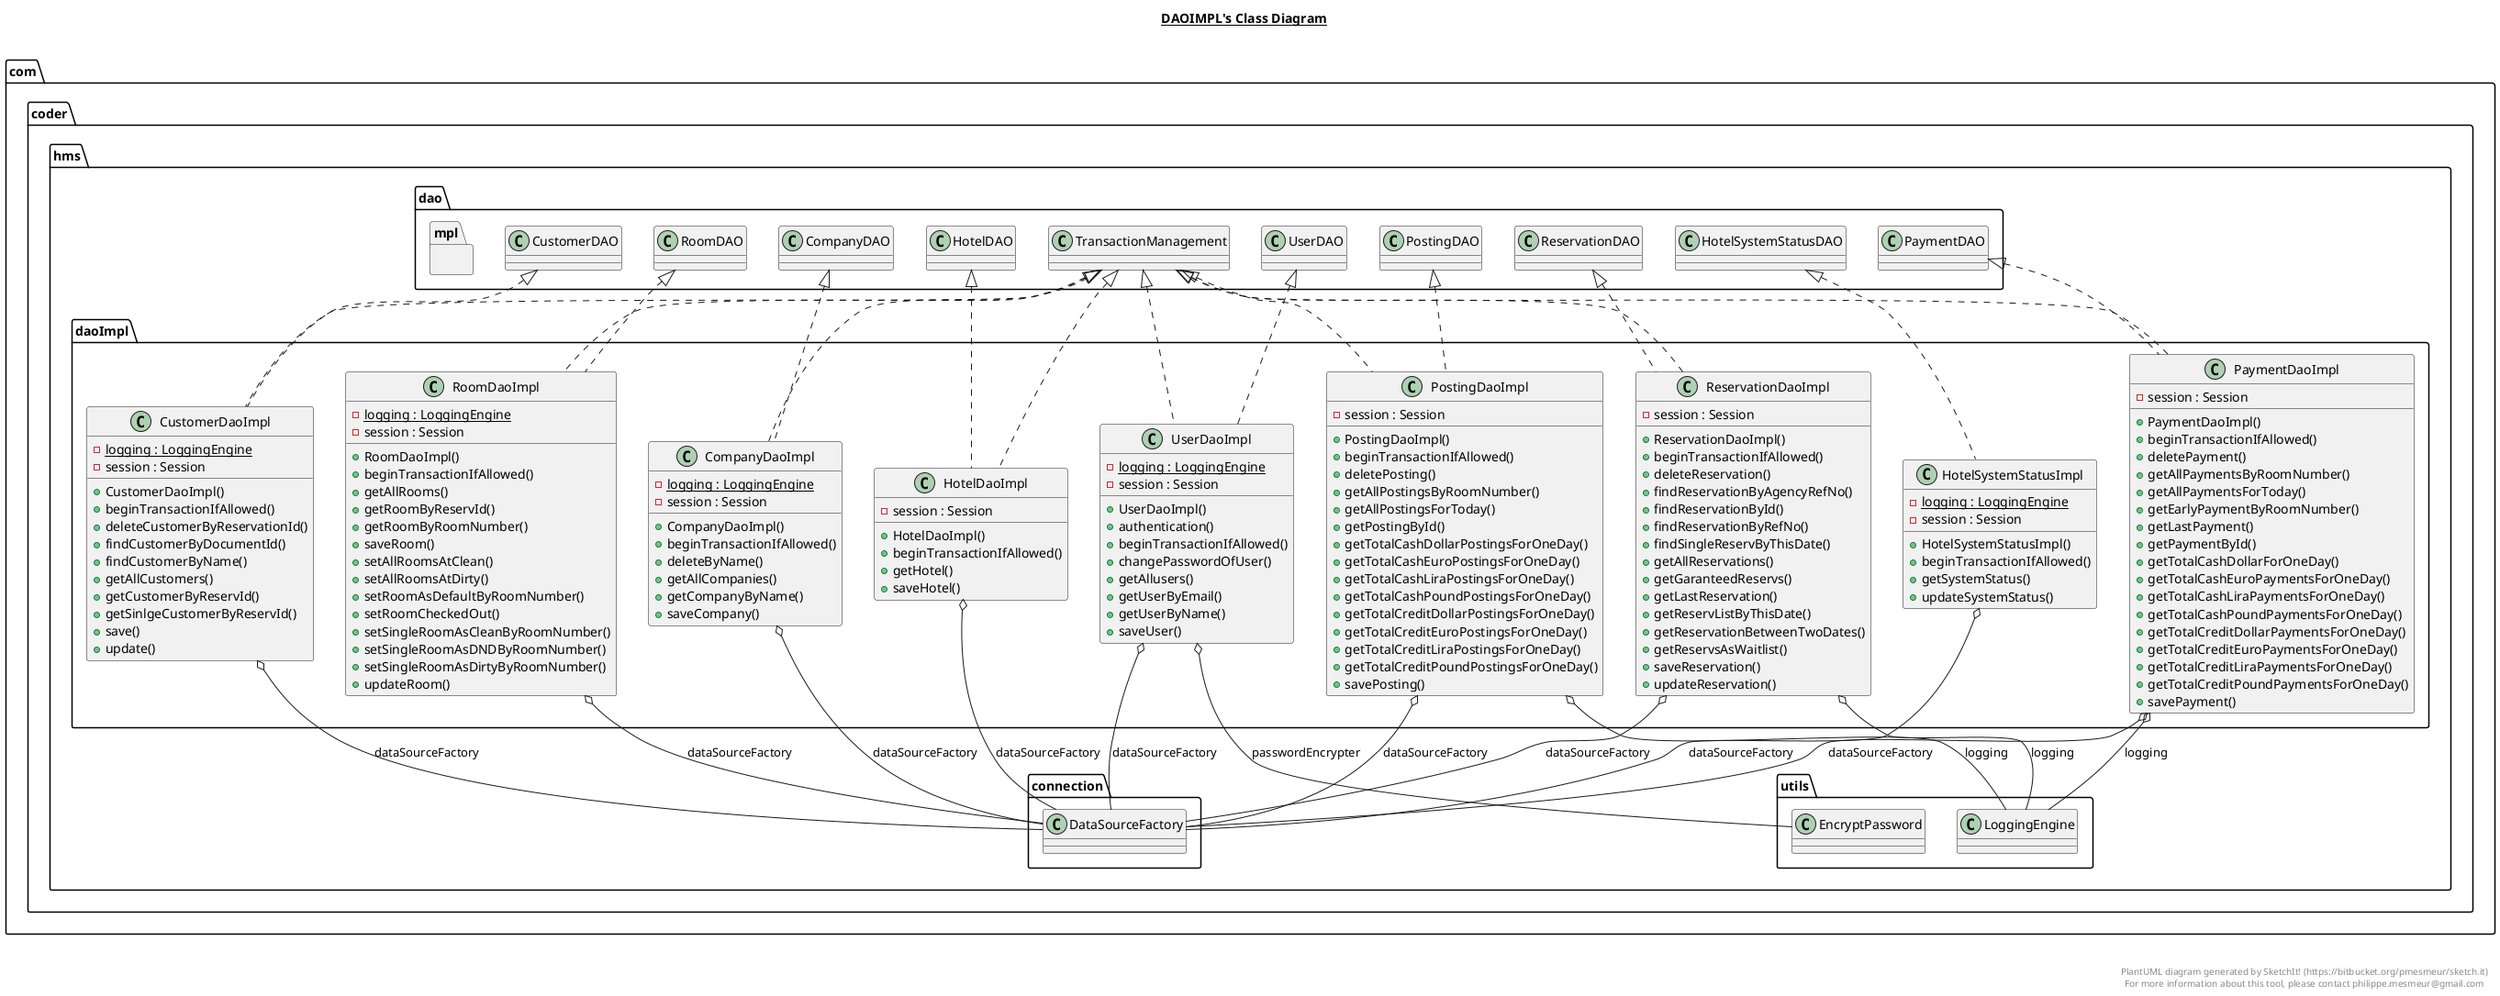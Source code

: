 @startuml

title __DAOIMPL's Class Diagram__\n

  namespace com.coder.hms.dao {
    namespace mpl {
      class com.coder.hms.daoImpl.CompanyDaoImpl {
          {static} - logging : LoggingEngine
          - session : Session
          + CompanyDaoImpl()
          + beginTransactionIfAllowed()
          + deleteByName()
          + getAllCompanies()
          + getCompanyByName()
          + saveCompany()
      }
    }
  }
  

  namespace com.coder.hms.dao {
    namespace mpl {
      class com.coder.hms.daoImpl.CustomerDaoImpl {
          {static} - logging : LoggingEngine
          - session : Session
          + CustomerDaoImpl()
          + beginTransactionIfAllowed()
          + deleteCustomerByReservationId()
          + findCustomerByDocumentId()
          + findCustomerByName()
          + getAllCustomers()
          + getCustomerByReservId()
          + getSinlgeCustomerByReservId()
          + save()
          + update()
      }
    }
  }
  

  namespace com.coder.hms.dao {
    namespace mpl {
      class com.coder.hms.daoImpl.HotelDaoImpl {
          - session : Session
          + HotelDaoImpl()
          + beginTransactionIfAllowed()
          + getHotel()
          + saveHotel()
      }
    }
  }
  

  namespace com.coder.hms.dao {
    namespace mpl {
      class com.coder.hms.daoImpl.HotelSystemStatusImpl {
          {static} - logging : LoggingEngine
          - session : Session
          + HotelSystemStatusImpl()
          + beginTransactionIfAllowed()
          + getSystemStatus()
          + updateSystemStatus()
      }
    }
  }
  

  namespace com.coder.hms.dao {
    namespace mpl {
      class com.coder.hms.daoImpl.PaymentDaoImpl {
          - session : Session
          + PaymentDaoImpl()
          + beginTransactionIfAllowed()
          + deletePayment()
          + getAllPaymentsByRoomNumber()
          + getAllPaymentsForToday()
          + getEarlyPaymentByRoomNumber()
          + getLastPayment()
          + getPaymentById()
          + getTotalCashDollarForOneDay()
          + getTotalCashEuroPaymentsForOneDay()
          + getTotalCashLiraPaymentsForOneDay()
          + getTotalCashPoundPaymentsForOneDay()
          + getTotalCreditDollarPaymentsForOneDay()
          + getTotalCreditEuroPaymentsForOneDay()
          + getTotalCreditLiraPaymentsForOneDay()
          + getTotalCreditPoundPaymentsForOneDay()
          + savePayment()
      }
    }
  }
  

  namespace com.coder.hms.dao {
    namespace mpl {
      class com.coder.hms.daoImpl.PostingDaoImpl {
          - session : Session
          + PostingDaoImpl()
          + beginTransactionIfAllowed()
          + deletePosting()
          + getAllPostingsByRoomNumber()
          + getAllPostingsForToday()
          + getPostingById()
          + getTotalCashDollarPostingsForOneDay()
          + getTotalCashEuroPostingsForOneDay()
          + getTotalCashLiraPostingsForOneDay()
          + getTotalCashPoundPostingsForOneDay()
          + getTotalCreditDollarPostingsForOneDay()
          + getTotalCreditEuroPostingsForOneDay()
          + getTotalCreditLiraPostingsForOneDay()
          + getTotalCreditPoundPostingsForOneDay()
          + savePosting()
      }
    }
  }
  

  namespace com.coder.hms.dao {
    namespace mpl {
      class com.coder.hms.daoImpl.ReservationDaoImpl {
          - session : Session
          + ReservationDaoImpl()
          + beginTransactionIfAllowed()
          + deleteReservation()
          + findReservationByAgencyRefNo()
          + findReservationById()
          + findReservationByRefNo()
          + findSingleReservByThisDate()
          + getAllReservations()
          + getGaranteedReservs()
          + getLastReservation()
          + getReservListByThisDate()
          + getReservationBetweenTwoDates()
          + getReservsAsWaitlist()
          + saveReservation()
          + updateReservation()
      }
    }
  }
  

  namespace com.coder.hms.dao {
    namespace mpl {
      class com.coder.hms.daoImpl.RoomDaoImpl {
          {static} - logging : LoggingEngine
          - session : Session
          + RoomDaoImpl()
          + beginTransactionIfAllowed()
          + getAllRooms()
          + getRoomByReservId()
          + getRoomByRoomNumber()
          + saveRoom()
          + setAllRoomsAtClean()
          + setAllRoomsAtDirty()
          + setRoomAsDefaultByRoomNumber()
          + setRoomCheckedOut()
          + setSingleRoomAsCleanByRoomNumber()
          + setSingleRoomAsDNDByRoomNumber()
          + setSingleRoomAsDirtyByRoomNumber()
          + updateRoom()
      }
    }
  }
  

  namespace com.coder.hms.dao {
    namespace mpl {
      class com.coder.hms.daoImpl.UserDaoImpl {
          {static} - logging : LoggingEngine
          - session : Session
          + UserDaoImpl()
          + authentication()
          + beginTransactionIfAllowed()
          + changePasswordOfUser()
          + getAllusers()
          + getUserByEmail()
          + getUserByName()
          + saveUser()
      }
    }
  }
  

  com.coder.hms.daoImpl.CompanyDaoImpl .up.|> com.coder.hms.dao.CompanyDAO
  com.coder.hms.daoImpl.CompanyDaoImpl .up.|> com.coder.hms.dao.TransactionManagement
  com.coder.hms.daoImpl.CompanyDaoImpl o-- com.coder.hms.connection.DataSourceFactory : dataSourceFactory
  com.coder.hms.daoImpl.CustomerDaoImpl .up.|> com.coder.hms.dao.CustomerDAO
  com.coder.hms.daoImpl.CustomerDaoImpl .up.|> com.coder.hms.dao.TransactionManagement
  com.coder.hms.daoImpl.CustomerDaoImpl o-- com.coder.hms.connection.DataSourceFactory : dataSourceFactory
  com.coder.hms.daoImpl.HotelDaoImpl .up.|> com.coder.hms.dao.HotelDAO
  com.coder.hms.daoImpl.HotelDaoImpl .up.|> com.coder.hms.dao.TransactionManagement
  com.coder.hms.daoImpl.HotelDaoImpl o-- com.coder.hms.connection.DataSourceFactory : dataSourceFactory
  com.coder.hms.daoImpl.HotelSystemStatusImpl .up.|> com.coder.hms.dao.HotelSystemStatusDAO
  com.coder.hms.daoImpl.HotelSystemStatusImpl o-- com.coder.hms.connection.DataSourceFactory : dataSourceFactory
  com.coder.hms.daoImpl.PaymentDaoImpl .up.|> com.coder.hms.dao.PaymentDAO
  com.coder.hms.daoImpl.PaymentDaoImpl .up.|> com.coder.hms.dao.TransactionManagement
  com.coder.hms.daoImpl.PaymentDaoImpl o-- com.coder.hms.connection.DataSourceFactory : dataSourceFactory
  com.coder.hms.daoImpl.PaymentDaoImpl o-- com.coder.hms.utils.LoggingEngine : logging
  com.coder.hms.daoImpl.PostingDaoImpl .up.|> com.coder.hms.dao.PostingDAO
  com.coder.hms.daoImpl.PostingDaoImpl .up.|> com.coder.hms.dao.TransactionManagement
  com.coder.hms.daoImpl.PostingDaoImpl o-- com.coder.hms.connection.DataSourceFactory : dataSourceFactory
  com.coder.hms.daoImpl.PostingDaoImpl o-- com.coder.hms.utils.LoggingEngine : logging
  com.coder.hms.daoImpl.ReservationDaoImpl .up.|> com.coder.hms.dao.ReservationDAO
  com.coder.hms.daoImpl.ReservationDaoImpl .up.|> com.coder.hms.dao.TransactionManagement
  com.coder.hms.daoImpl.ReservationDaoImpl o-- com.coder.hms.connection.DataSourceFactory : dataSourceFactory
  com.coder.hms.daoImpl.ReservationDaoImpl o-- com.coder.hms.utils.LoggingEngine : logging
  com.coder.hms.daoImpl.RoomDaoImpl .up.|> com.coder.hms.dao.RoomDAO
  com.coder.hms.daoImpl.RoomDaoImpl .up.|> com.coder.hms.dao.TransactionManagement
  com.coder.hms.daoImpl.RoomDaoImpl o-- com.coder.hms.connection.DataSourceFactory : dataSourceFactory
  com.coder.hms.daoImpl.UserDaoImpl .up.|> com.coder.hms.dao.TransactionManagement
  com.coder.hms.daoImpl.UserDaoImpl .up.|> com.coder.hms.dao.UserDAO
  com.coder.hms.daoImpl.UserDaoImpl o-- com.coder.hms.connection.DataSourceFactory : dataSourceFactory
  com.coder.hms.daoImpl.UserDaoImpl o-- com.coder.hms.utils.EncryptPassword : passwordEncrypter


right footer


PlantUML diagram generated by SketchIt! (https://bitbucket.org/pmesmeur/sketch.it)
For more information about this tool, please contact philippe.mesmeur@gmail.com
endfooter

@enduml
